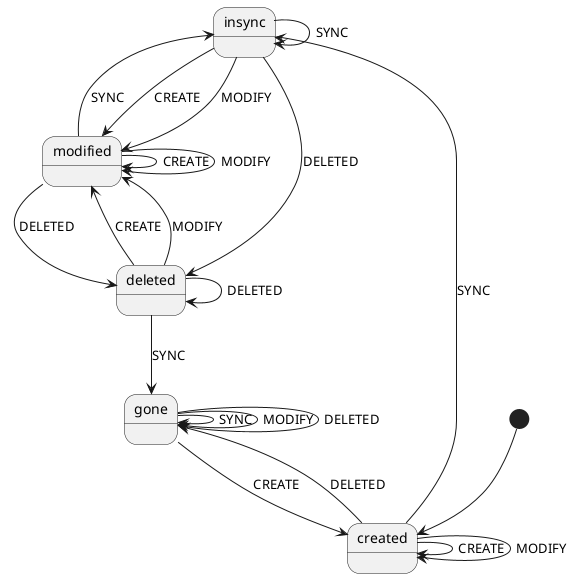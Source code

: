 @startuml

state created
state insync
state modified
state deleted
state gone

insync -down-> modified : CREATE
insync -down-> modified : MODIFY
insync -down-> deleted : DELETED
insync -down-> insync : SYNC

modified -down-> insync : SYNC
modified -down-> deleted : DELETED
modified -down-> modified : CREATE
modified -down-> modified : MODIFY

deleted --> gone : SYNC
deleted -up-> modified : CREATE
deleted --> modified : MODIFY
deleted --> deleted : DELETED

gone --> gone : SYNC
gone --> gone : MODIFY
gone --> gone : DELETED
gone --> created : CREATE

[*] --> created
created -up-> insync : SYNC
created -up-> gone : DELETED
created --> created : CREATE
created --> created : MODIFY

@enduml